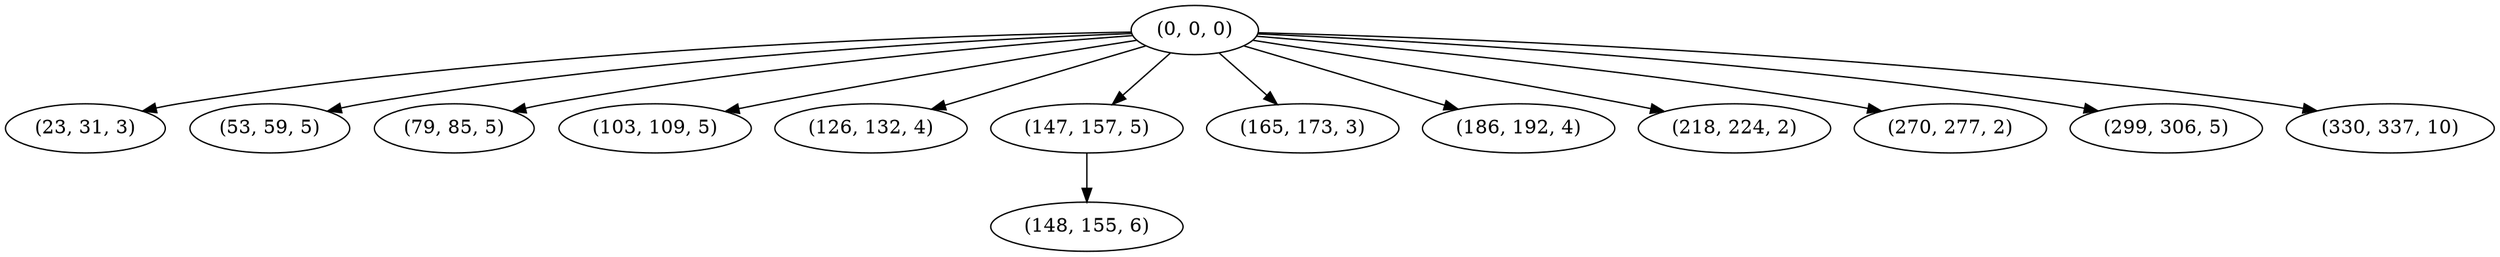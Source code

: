 digraph tree {
    "(0, 0, 0)";
    "(23, 31, 3)";
    "(53, 59, 5)";
    "(79, 85, 5)";
    "(103, 109, 5)";
    "(126, 132, 4)";
    "(147, 157, 5)";
    "(148, 155, 6)";
    "(165, 173, 3)";
    "(186, 192, 4)";
    "(218, 224, 2)";
    "(270, 277, 2)";
    "(299, 306, 5)";
    "(330, 337, 10)";
    "(0, 0, 0)" -> "(23, 31, 3)";
    "(0, 0, 0)" -> "(53, 59, 5)";
    "(0, 0, 0)" -> "(79, 85, 5)";
    "(0, 0, 0)" -> "(103, 109, 5)";
    "(0, 0, 0)" -> "(126, 132, 4)";
    "(0, 0, 0)" -> "(147, 157, 5)";
    "(0, 0, 0)" -> "(165, 173, 3)";
    "(0, 0, 0)" -> "(186, 192, 4)";
    "(0, 0, 0)" -> "(218, 224, 2)";
    "(0, 0, 0)" -> "(270, 277, 2)";
    "(0, 0, 0)" -> "(299, 306, 5)";
    "(0, 0, 0)" -> "(330, 337, 10)";
    "(147, 157, 5)" -> "(148, 155, 6)";
}
